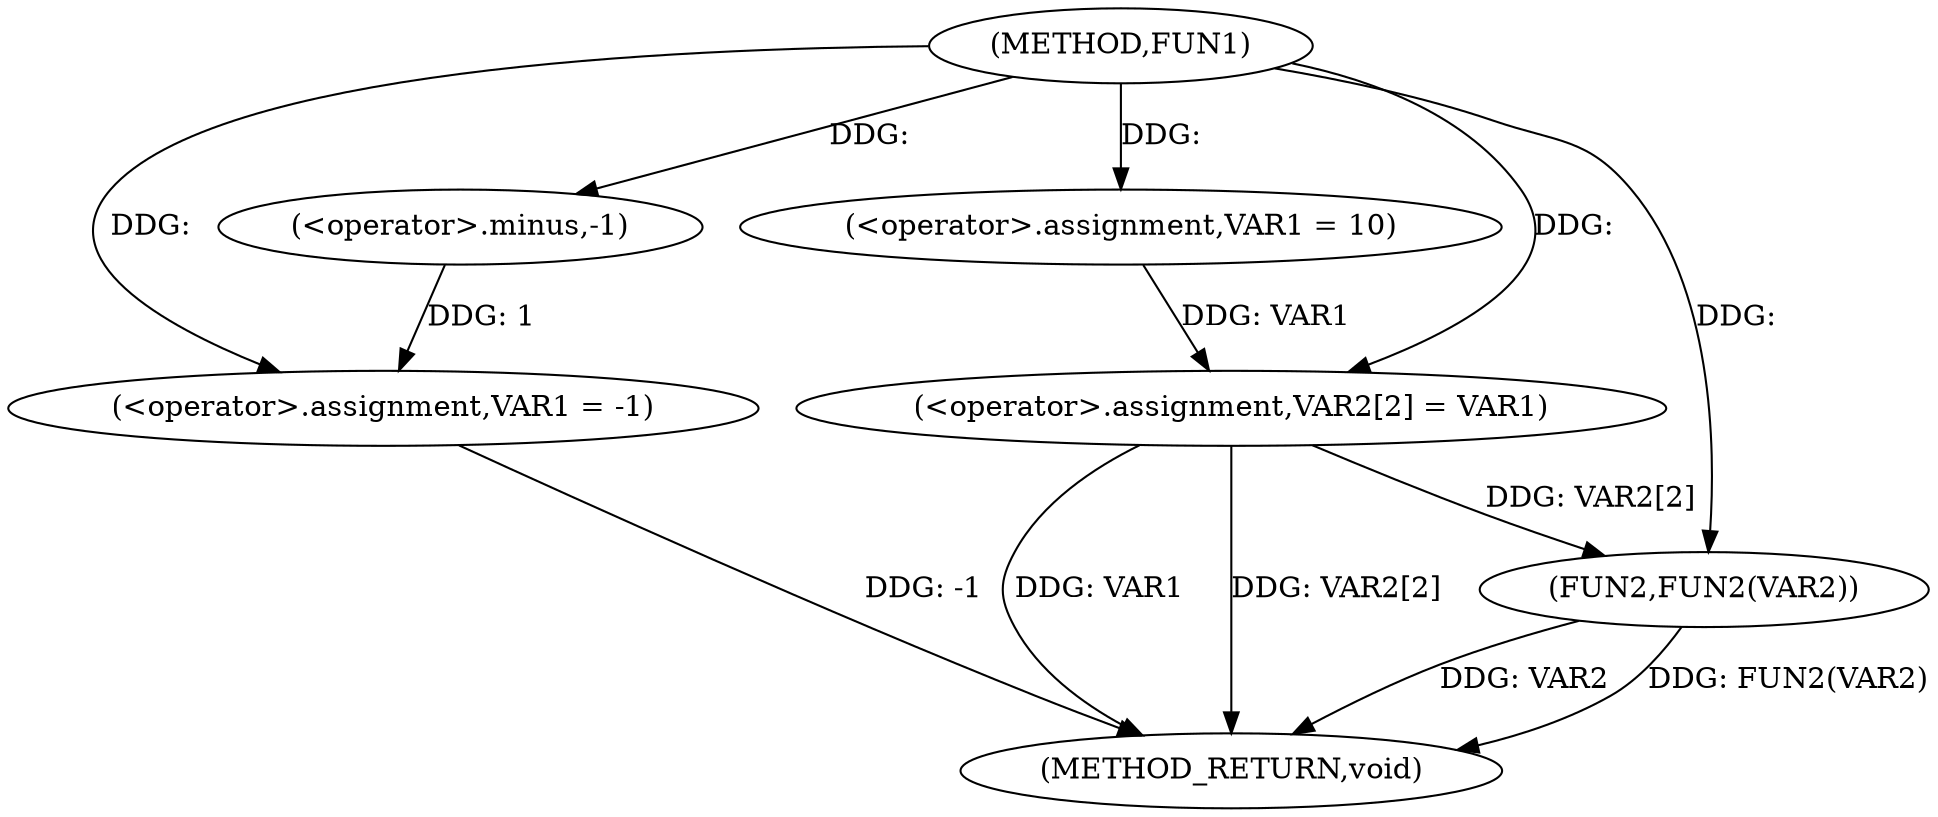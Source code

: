 digraph FUN1 {  
"1000100" [label = "(METHOD,FUN1)" ]
"1000118" [label = "(METHOD_RETURN,void)" ]
"1000104" [label = "(<operator>.assignment,VAR1 = -1)" ]
"1000106" [label = "(<operator>.minus,-1)" ]
"1000108" [label = "(<operator>.assignment,VAR1 = 10)" ]
"1000111" [label = "(<operator>.assignment,VAR2[2] = VAR1)" ]
"1000116" [label = "(FUN2,FUN2(VAR2))" ]
  "1000116" -> "1000118"  [ label = "DDG: VAR2"] 
  "1000111" -> "1000118"  [ label = "DDG: VAR1"] 
  "1000111" -> "1000118"  [ label = "DDG: VAR2[2]"] 
  "1000104" -> "1000118"  [ label = "DDG: -1"] 
  "1000116" -> "1000118"  [ label = "DDG: FUN2(VAR2)"] 
  "1000106" -> "1000104"  [ label = "DDG: 1"] 
  "1000100" -> "1000104"  [ label = "DDG: "] 
  "1000100" -> "1000106"  [ label = "DDG: "] 
  "1000100" -> "1000108"  [ label = "DDG: "] 
  "1000108" -> "1000111"  [ label = "DDG: VAR1"] 
  "1000100" -> "1000111"  [ label = "DDG: "] 
  "1000111" -> "1000116"  [ label = "DDG: VAR2[2]"] 
  "1000100" -> "1000116"  [ label = "DDG: "] 
}

